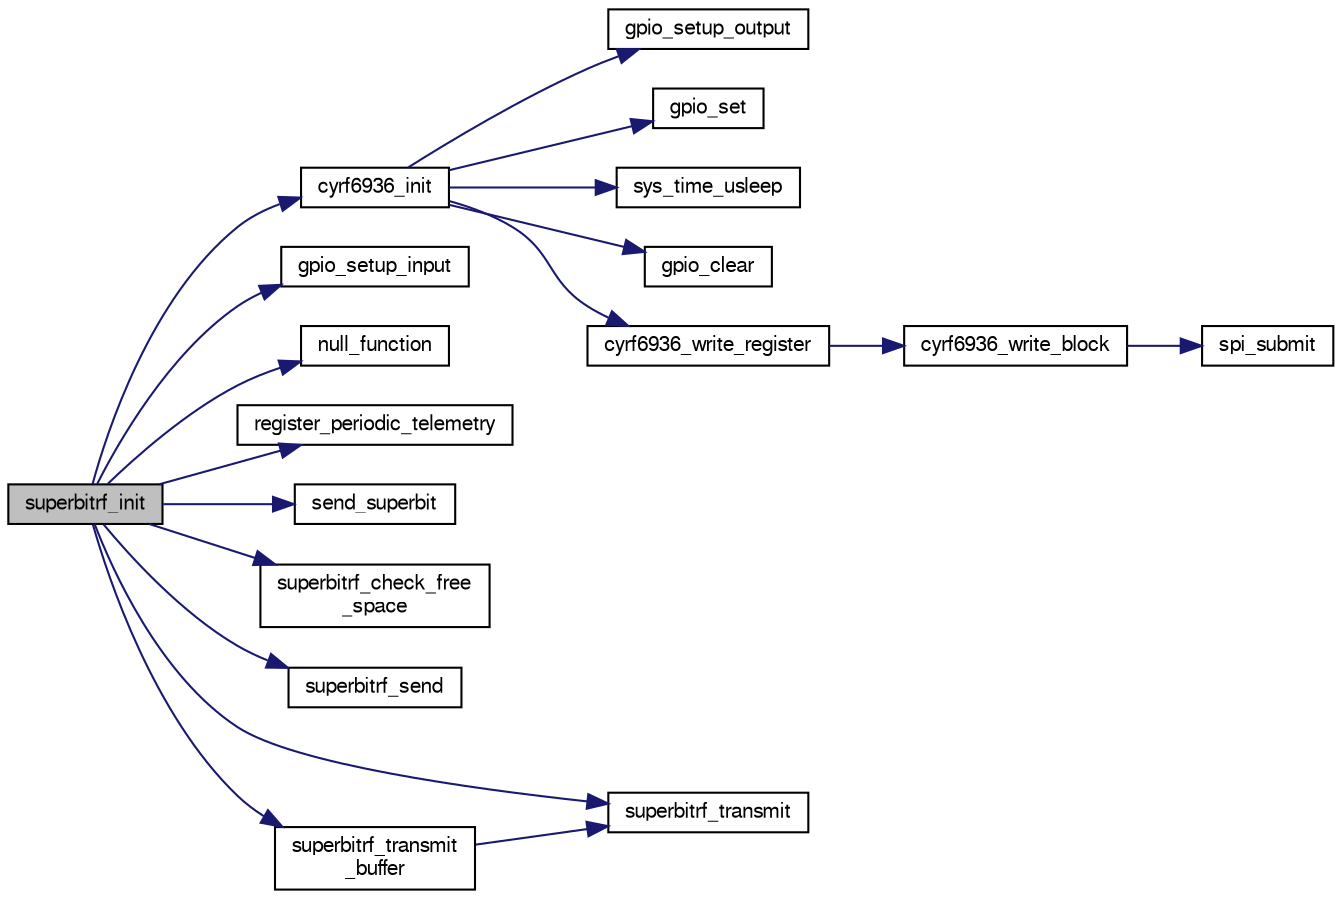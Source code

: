 digraph "superbitrf_init"
{
  edge [fontname="FreeSans",fontsize="10",labelfontname="FreeSans",labelfontsize="10"];
  node [fontname="FreeSans",fontsize="10",shape=record];
  rankdir="LR";
  Node1 [label="superbitrf_init",height=0.2,width=0.4,color="black", fillcolor="grey75", style="filled", fontcolor="black"];
  Node1 -> Node2 [color="midnightblue",fontsize="10",style="solid",fontname="FreeSans"];
  Node2 [label="cyrf6936_init",height=0.2,width=0.4,color="black", fillcolor="white", style="filled",URL="$cyrf6936_8c.html#a27414d1e4d63182c97357b576f05b37d",tooltip="Initializing the cyrf chip. "];
  Node2 -> Node3 [color="midnightblue",fontsize="10",style="solid",fontname="FreeSans"];
  Node3 [label="gpio_setup_output",height=0.2,width=0.4,color="black", fillcolor="white", style="filled",URL="$chibios_2mcu__periph_2gpio__arch_8c.html#a614c4a447f1e43381d92c682ac3b953f",tooltip="Setup one or more pins of the given GPIO port as outputs. "];
  Node2 -> Node4 [color="midnightblue",fontsize="10",style="solid",fontname="FreeSans"];
  Node4 [label="gpio_set",height=0.2,width=0.4,color="black", fillcolor="white", style="filled",URL="$chibios_2mcu__periph_2gpio__arch_8h.html#a0da8ef247730680b4ffa595d11069051",tooltip="Set a gpio output to high level. "];
  Node2 -> Node5 [color="midnightblue",fontsize="10",style="solid",fontname="FreeSans"];
  Node5 [label="sys_time_usleep",height=0.2,width=0.4,color="black", fillcolor="white", style="filled",URL="$chibios_2mcu__periph_2sys__time__arch_8c.html#a74db3eed857f9c53bb67db256c12bc83",tooltip="sys_time_usleep(uint32_t us) "];
  Node2 -> Node6 [color="midnightblue",fontsize="10",style="solid",fontname="FreeSans"];
  Node6 [label="gpio_clear",height=0.2,width=0.4,color="black", fillcolor="white", style="filled",URL="$chibios_2mcu__periph_2gpio__arch_8h.html#a302a5c9e7203669d0b9db8a2952fe009",tooltip="Clear a gpio output to low level. "];
  Node2 -> Node7 [color="midnightblue",fontsize="10",style="solid",fontname="FreeSans"];
  Node7 [label="cyrf6936_write_register",height=0.2,width=0.4,color="black", fillcolor="white", style="filled",URL="$cyrf6936_8c.html#a7dbf6c94dc4d29bc1c8a46b797e745e8",tooltip="Write a byte to a register. "];
  Node7 -> Node8 [color="midnightblue",fontsize="10",style="solid",fontname="FreeSans"];
  Node8 [label="cyrf6936_write_block",height=0.2,width=0.4,color="black", fillcolor="white", style="filled",URL="$cyrf6936_8c.html#add9d028cf1928e8ef15d28e43a952a4b",tooltip="Write multiple bytes to a register. "];
  Node8 -> Node9 [color="midnightblue",fontsize="10",style="solid",fontname="FreeSans"];
  Node9 [label="spi_submit",height=0.2,width=0.4,color="black", fillcolor="white", style="filled",URL="$group__spi.html#ga5d383931766cb373ebad0b8bc26d439d",tooltip="Submit SPI transaction. "];
  Node1 -> Node10 [color="midnightblue",fontsize="10",style="solid",fontname="FreeSans"];
  Node10 [label="gpio_setup_input",height=0.2,width=0.4,color="black", fillcolor="white", style="filled",URL="$chibios_2mcu__periph_2gpio__arch_8c.html#ae7d0172a824f41338c10872b96cc541b",tooltip="Setup one or more pins of the given GPIO port as inputs. "];
  Node1 -> Node11 [color="midnightblue",fontsize="10",style="solid",fontname="FreeSans"];
  Node11 [label="null_function",height=0.2,width=0.4,color="black", fillcolor="white", style="filled",URL="$subsystems_2datalink_2superbitrf_8c.html#a8f4467bfe6fde05aa3f86bc87c6aa13f"];
  Node1 -> Node12 [color="midnightblue",fontsize="10",style="solid",fontname="FreeSans"];
  Node12 [label="register_periodic_telemetry",height=0.2,width=0.4,color="black", fillcolor="white", style="filled",URL="$telemetry_8c.html#a8b8cf43739f06c54d16370c141b541a0",tooltip="Register a telemetry callback function. "];
  Node1 -> Node13 [color="midnightblue",fontsize="10",style="solid",fontname="FreeSans"];
  Node13 [label="send_superbit",height=0.2,width=0.4,color="black", fillcolor="white", style="filled",URL="$subsystems_2datalink_2superbitrf_8c.html#ac3d60cdf3bfba959b6f27342e99aa3b7"];
  Node1 -> Node14 [color="midnightblue",fontsize="10",style="solid",fontname="FreeSans"];
  Node14 [label="superbitrf_check_free\l_space",height=0.2,width=0.4,color="black", fillcolor="white", style="filled",URL="$subsystems_2datalink_2superbitrf_8c.html#abefd806148689ae7eddc86cf9d0e9d21"];
  Node1 -> Node15 [color="midnightblue",fontsize="10",style="solid",fontname="FreeSans"];
  Node15 [label="superbitrf_send",height=0.2,width=0.4,color="black", fillcolor="white", style="filled",URL="$subsystems_2datalink_2superbitrf_8c.html#a55bb749aa2af532e0b87f7a01d9a6888"];
  Node1 -> Node16 [color="midnightblue",fontsize="10",style="solid",fontname="FreeSans"];
  Node16 [label="superbitrf_transmit",height=0.2,width=0.4,color="black", fillcolor="white", style="filled",URL="$subsystems_2datalink_2superbitrf_8c.html#ade7ef70ed43ea8f759a330486554d623"];
  Node1 -> Node17 [color="midnightblue",fontsize="10",style="solid",fontname="FreeSans"];
  Node17 [label="superbitrf_transmit\l_buffer",height=0.2,width=0.4,color="black", fillcolor="white", style="filled",URL="$subsystems_2datalink_2superbitrf_8c.html#a00d1177de3911f3af7caa59f1b50298f"];
  Node17 -> Node16 [color="midnightblue",fontsize="10",style="solid",fontname="FreeSans"];
}
